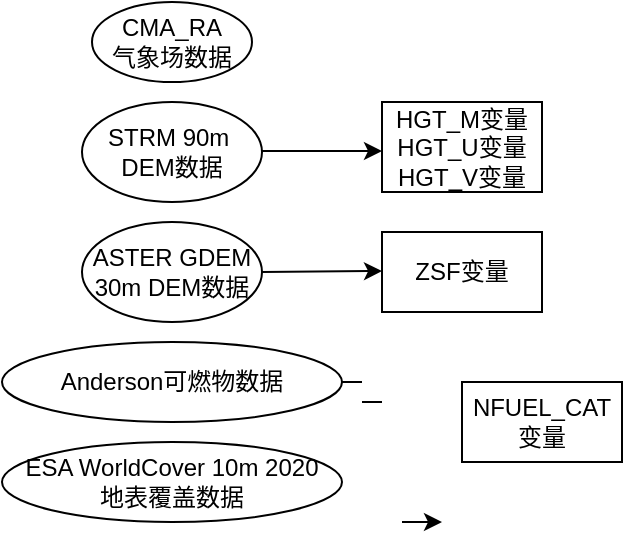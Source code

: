 <mxfile version="21.1.8" type="github">
  <diagram id="C5RBs43oDa-KdzZeNtuy" name="Page-1">
    <mxGraphModel dx="823" dy="494" grid="1" gridSize="10" guides="1" tooltips="1" connect="1" arrows="1" fold="1" page="1" pageScale="1" pageWidth="827" pageHeight="1169" math="0" shadow="0">
      <root>
        <mxCell id="WIyWlLk6GJQsqaUBKTNV-0" />
        <mxCell id="WIyWlLk6GJQsqaUBKTNV-1" parent="WIyWlLk6GJQsqaUBKTNV-0" />
        <mxCell id="qHYANq4Pt8BAIVUC_QP_-0" value="CMA_RA&lt;br&gt;气象场数据" style="ellipse;whiteSpace=wrap;html=1;" vertex="1" parent="WIyWlLk6GJQsqaUBKTNV-1">
          <mxGeometry x="55" y="50" width="80" height="40" as="geometry" />
        </mxCell>
        <mxCell id="qHYANq4Pt8BAIVUC_QP_-1" value="STRM 90m&amp;nbsp; DEM数据" style="ellipse;whiteSpace=wrap;html=1;" vertex="1" parent="WIyWlLk6GJQsqaUBKTNV-1">
          <mxGeometry x="50" y="100" width="90" height="50" as="geometry" />
        </mxCell>
        <mxCell id="qHYANq4Pt8BAIVUC_QP_-3" value="ESA WorldCover 10m 2020&lt;br style=&quot;border-color: var(--border-color);&quot;&gt;地表覆盖数据" style="ellipse;whiteSpace=wrap;html=1;" vertex="1" parent="WIyWlLk6GJQsqaUBKTNV-1">
          <mxGeometry x="10" y="270" width="170" height="40" as="geometry" />
        </mxCell>
        <mxCell id="qHYANq4Pt8BAIVUC_QP_-5" value="Anderson可燃物数据" style="ellipse;whiteSpace=wrap;html=1;" vertex="1" parent="WIyWlLk6GJQsqaUBKTNV-1">
          <mxGeometry x="10" y="220" width="170" height="40" as="geometry" />
        </mxCell>
        <mxCell id="qHYANq4Pt8BAIVUC_QP_-6" value="ASTER GDEM 30m DEM数据" style="ellipse;whiteSpace=wrap;html=1;" vertex="1" parent="WIyWlLk6GJQsqaUBKTNV-1">
          <mxGeometry x="50" y="160" width="90" height="50" as="geometry" />
        </mxCell>
        <mxCell id="qHYANq4Pt8BAIVUC_QP_-7" value="HGT_M变量&lt;br&gt;HGT_U变量&lt;br&gt;HGT_V变量" style="rounded=0;whiteSpace=wrap;html=1;" vertex="1" parent="WIyWlLk6GJQsqaUBKTNV-1">
          <mxGeometry x="200" y="100" width="80" height="45" as="geometry" />
        </mxCell>
        <mxCell id="qHYANq4Pt8BAIVUC_QP_-8" value="ZSF变量" style="rounded=0;whiteSpace=wrap;html=1;" vertex="1" parent="WIyWlLk6GJQsqaUBKTNV-1">
          <mxGeometry x="200" y="165" width="80" height="40" as="geometry" />
        </mxCell>
        <mxCell id="qHYANq4Pt8BAIVUC_QP_-9" value="NFUEL_CAT变量" style="rounded=0;whiteSpace=wrap;html=1;" vertex="1" parent="WIyWlLk6GJQsqaUBKTNV-1">
          <mxGeometry x="240" y="240" width="80" height="40" as="geometry" />
        </mxCell>
        <mxCell id="qHYANq4Pt8BAIVUC_QP_-10" value="" style="endArrow=classic;html=1;rounded=0;exitX=1;exitY=0.49;exitDx=0;exitDy=0;exitPerimeter=0;" edge="1" parent="WIyWlLk6GJQsqaUBKTNV-1" source="qHYANq4Pt8BAIVUC_QP_-1">
          <mxGeometry width="50" height="50" relative="1" as="geometry">
            <mxPoint x="150" y="124.5" as="sourcePoint" />
            <mxPoint x="200" y="124.5" as="targetPoint" />
          </mxGeometry>
        </mxCell>
        <mxCell id="qHYANq4Pt8BAIVUC_QP_-11" value="" style="endArrow=classic;html=1;rounded=0;exitX=1;exitY=0.49;exitDx=0;exitDy=0;exitPerimeter=0;" edge="1" parent="WIyWlLk6GJQsqaUBKTNV-1">
          <mxGeometry width="50" height="50" relative="1" as="geometry">
            <mxPoint x="140" y="185" as="sourcePoint" />
            <mxPoint x="200" y="184.5" as="targetPoint" />
          </mxGeometry>
        </mxCell>
        <mxCell id="qHYANq4Pt8BAIVUC_QP_-12" value="" style="endArrow=classic;html=1;rounded=0;" edge="1" parent="WIyWlLk6GJQsqaUBKTNV-1">
          <mxGeometry width="50" height="50" relative="1" as="geometry">
            <mxPoint x="210" y="310" as="sourcePoint" />
            <mxPoint x="230" y="310" as="targetPoint" />
          </mxGeometry>
        </mxCell>
        <mxCell id="qHYANq4Pt8BAIVUC_QP_-13" value="" style="endArrow=none;html=1;rounded=0;" edge="1" parent="WIyWlLk6GJQsqaUBKTNV-1">
          <mxGeometry width="50" height="50" relative="1" as="geometry">
            <mxPoint x="180" y="240" as="sourcePoint" />
            <mxPoint x="190" y="240" as="targetPoint" />
          </mxGeometry>
        </mxCell>
        <mxCell id="qHYANq4Pt8BAIVUC_QP_-15" value="" style="endArrow=none;html=1;rounded=0;" edge="1" parent="WIyWlLk6GJQsqaUBKTNV-1">
          <mxGeometry width="50" height="50" relative="1" as="geometry">
            <mxPoint x="190" y="250" as="sourcePoint" />
            <mxPoint x="200" y="250" as="targetPoint" />
          </mxGeometry>
        </mxCell>
      </root>
    </mxGraphModel>
  </diagram>
</mxfile>
